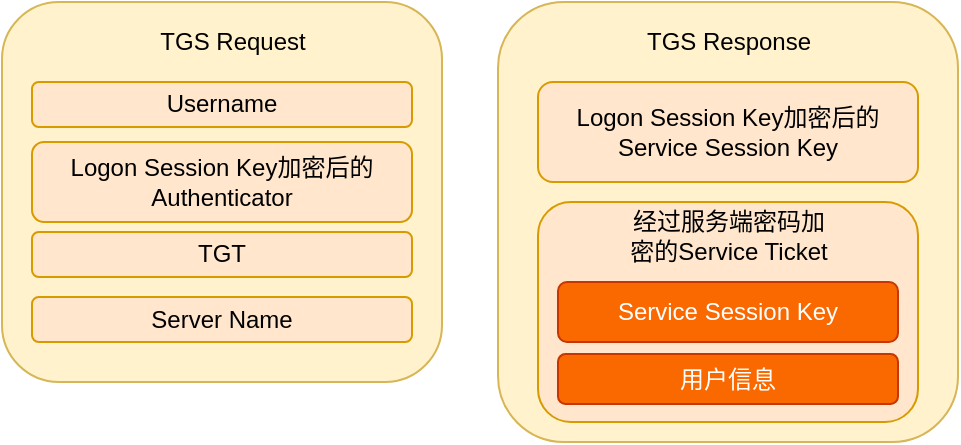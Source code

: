 <mxfile version="12.6.5" type="device"><diagram id="WEx0S0WgO2hSEaeLuPRM" name="第 1 页"><mxGraphModel dx="1422" dy="862" grid="1" gridSize="10" guides="1" tooltips="1" connect="1" arrows="1" fold="1" page="1" pageScale="1" pageWidth="827" pageHeight="1169" math="0" shadow="0"><root><mxCell id="0"/><mxCell id="1" parent="0"/><mxCell id="tXk8h2oUraIf9fqfPfBg-1" value="" style="rounded=1;whiteSpace=wrap;html=1;fillColor=#fff2cc;strokeColor=#d6b656;" parent="1" vertex="1"><mxGeometry x="50" y="250" width="220" height="190" as="geometry"/></mxCell><mxCell id="tXk8h2oUraIf9fqfPfBg-2" value="" style="rounded=1;whiteSpace=wrap;html=1;fillColor=#fff2cc;strokeColor=#d6b656;" parent="1" vertex="1"><mxGeometry x="298" y="250" width="230" height="220" as="geometry"/></mxCell><mxCell id="tXk8h2oUraIf9fqfPfBg-3" value="TGS Request" style="text;html=1;align=center;verticalAlign=middle;resizable=0;points=[];autosize=1;" parent="1" vertex="1"><mxGeometry x="120" y="260" width="90" height="20" as="geometry"/></mxCell><mxCell id="tXk8h2oUraIf9fqfPfBg-4" value="TGS Response" style="text;html=1;align=center;verticalAlign=middle;resizable=0;points=[];autosize=1;" parent="1" vertex="1"><mxGeometry x="363" y="260" width="100" height="20" as="geometry"/></mxCell><mxCell id="tXk8h2oUraIf9fqfPfBg-6" value="Logon Session Key加密后的Authenticator" style="rounded=1;whiteSpace=wrap;html=1;fillColor=#ffe6cc;strokeColor=#d79b00;" parent="1" vertex="1"><mxGeometry x="65" y="320" width="190" height="40" as="geometry"/></mxCell><mxCell id="tXk8h2oUraIf9fqfPfBg-7" value="Logon Session Key加密后的Service Session Key" style="rounded=1;whiteSpace=wrap;html=1;fillColor=#ffe6cc;strokeColor=#d79b00;" parent="1" vertex="1"><mxGeometry x="318" y="290" width="190" height="50" as="geometry"/></mxCell><mxCell id="tXk8h2oUraIf9fqfPfBg-8" value="" style="rounded=1;whiteSpace=wrap;html=1;fillColor=#ffe6cc;strokeColor=#d79b00;" parent="1" vertex="1"><mxGeometry x="318" y="350" width="190" height="110" as="geometry"/></mxCell><mxCell id="tXk8h2oUraIf9fqfPfBg-9" value="经过服务端密码加&lt;br&gt;密的Service Ticket" style="text;html=1;align=center;verticalAlign=middle;resizable=0;points=[];autosize=1;" parent="1" vertex="1"><mxGeometry x="358" y="352" width="110" height="30" as="geometry"/></mxCell><mxCell id="tXk8h2oUraIf9fqfPfBg-10" value="用户信息" style="rounded=1;whiteSpace=wrap;html=1;fillColor=#fa6800;strokeColor=#C73500;fontColor=#ffffff;" parent="1" vertex="1"><mxGeometry x="328" y="426" width="170" height="25" as="geometry"/></mxCell><mxCell id="tXk8h2oUraIf9fqfPfBg-11" value="Service Session Key" style="rounded=1;whiteSpace=wrap;html=1;fillColor=#fa6800;strokeColor=#C73500;fontColor=#ffffff;" parent="1" vertex="1"><mxGeometry x="328" y="390" width="170" height="30" as="geometry"/></mxCell><mxCell id="gwU8cQ0EsWBZEwwU3S5a-2" value="TGT" style="rounded=1;whiteSpace=wrap;html=1;fillColor=#ffe6cc;strokeColor=#d79b00;" vertex="1" parent="1"><mxGeometry x="65" y="365" width="190" height="22.5" as="geometry"/></mxCell><mxCell id="gwU8cQ0EsWBZEwwU3S5a-3" value="Username" style="rounded=1;whiteSpace=wrap;html=1;fillColor=#ffe6cc;strokeColor=#d79b00;" vertex="1" parent="1"><mxGeometry x="65" y="290" width="190" height="22.5" as="geometry"/></mxCell><mxCell id="gwU8cQ0EsWBZEwwU3S5a-4" value="Server Name" style="rounded=1;whiteSpace=wrap;html=1;fillColor=#ffe6cc;strokeColor=#d79b00;" vertex="1" parent="1"><mxGeometry x="65" y="397.5" width="190" height="22.5" as="geometry"/></mxCell></root></mxGraphModel></diagram></mxfile>